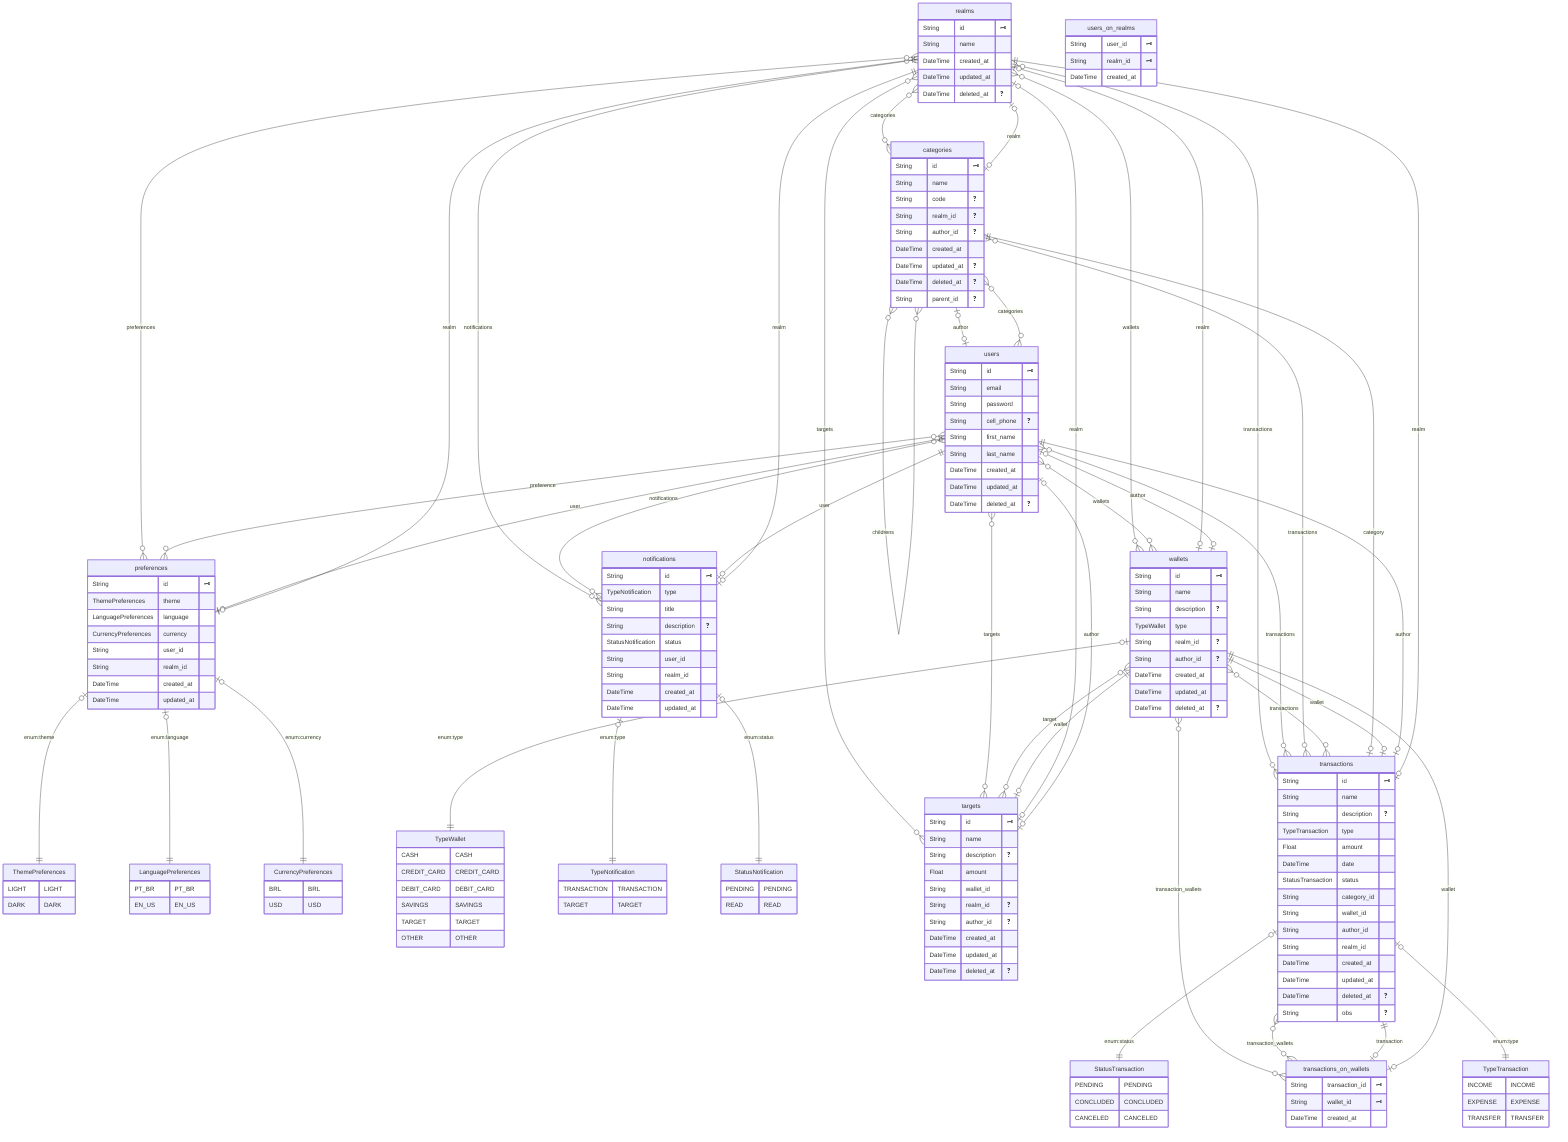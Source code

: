 erDiagram

        TypeTransaction {
            INCOME INCOME
EXPENSE EXPENSE
TRANSFER TRANSFER
        }
    


        ThemePreferences {
            LIGHT LIGHT
DARK DARK
        }
    


        LanguagePreferences {
            PT_BR PT_BR
EN_US EN_US
        }
    


        CurrencyPreferences {
            BRL BRL
USD USD
        }
    


        TypeWallet {
            CASH CASH
CREDIT_CARD CREDIT_CARD
DEBIT_CARD DEBIT_CARD
SAVINGS SAVINGS
TARGET TARGET
OTHER OTHER
        }
    


        TypeNotification {
            TRANSACTION TRANSACTION
TARGET TARGET
        }
    


        StatusNotification {
            PENDING PENDING
READ READ
        }
    


        StatusTransaction {
            PENDING PENDING
CONCLUDED CONCLUDED
CANCELED CANCELED
        }
    
  "realms" {
    String id "🗝️"
    String name 
    DateTime created_at 
    DateTime updated_at 
    DateTime deleted_at "❓"
    }
  

  "users" {
    String id "🗝️"
    String email 
    String password 
    String cell_phone "❓"
    String first_name 
    String last_name 
    DateTime created_at 
    DateTime updated_at 
    DateTime deleted_at "❓"
    }
  

  "users_on_realms" {
    String user_id "🗝️"
    String realm_id "🗝️"
    DateTime created_at 
    }
  

  "preferences" {
    String id "🗝️"
    ThemePreferences theme 
    LanguagePreferences language 
    CurrencyPreferences currency 
    String user_id 
    String realm_id 
    DateTime created_at 
    DateTime updated_at 
    }
  

  "categories" {
    String id "🗝️"
    String name 
    String code "❓"
    String realm_id "❓"
    String author_id "❓"
    DateTime created_at 
    DateTime updated_at "❓"
    DateTime deleted_at "❓"
    String parent_id "❓"
    }
  

  "wallets" {
    String id "🗝️"
    String name 
    String description "❓"
    TypeWallet type 
    String realm_id "❓"
    String author_id "❓"
    DateTime created_at 
    DateTime updated_at 
    DateTime deleted_at "❓"
    }
  

  "targets" {
    String id "🗝️"
    String name 
    String description "❓"
    Float amount 
    String wallet_id 
    String realm_id "❓"
    String author_id "❓"
    DateTime created_at 
    DateTime updated_at 
    DateTime deleted_at "❓"
    }
  

  "transactions" {
    String id "🗝️"
    String name 
    String description "❓"
    TypeTransaction type 
    Float amount 
    DateTime date 
    StatusTransaction status 
    String category_id 
    String wallet_id 
    String author_id 
    String realm_id 
    DateTime created_at 
    DateTime updated_at 
    DateTime deleted_at "❓"
    String obs "❓"
    }
  

  "transactions_on_wallets" {
    String transaction_id "🗝️"
    String wallet_id "🗝️"
    DateTime created_at 
    }
  

  "notifications" {
    String id "🗝️"
    TypeNotification type 
    String title 
    String description "❓"
    StatusNotification status 
    String user_id 
    String realm_id 
    DateTime created_at 
    DateTime updated_at 
    }
  
    "realms" o{--}o "categories" : "categories"
    "realms" o{--}o "wallets" : "wallets"
    "realms" o{--}o "targets" : "targets"
    "realms" o{--}o "transactions" : "transactions"
    "realms" o{--}o "notifications" : "notifications"
    "realms" o{--}o "preferences" : "preferences"
    "users" o{--}o "categories" : "categories"
    "users" o{--}o "wallets" : "wallets"
    "users" o{--}o "targets" : "targets"
    "users" o{--}o "transactions" : "transactions"
    "users" o{--}o "notifications" : "notifications"
    "users" o{--}o "preferences" : "preference"
    "preferences" o|--|| "ThemePreferences" : "enum:theme"
    "preferences" o|--|| "LanguagePreferences" : "enum:language"
    "preferences" o|--|| "CurrencyPreferences" : "enum:currency"
    "preferences" o|--|| "users" : "user"
    "preferences" o|--|| "realms" : "realm"
    "categories" o|--|o "realms" : "realm"
    "categories" o|--|o "users" : "author"
    "categories" o|--|o "categories" : "parent"
    "categories" o{--}o "categories" : "childrens"
    "categories" o{--}o "transactions" : "transactions"
    "wallets" o|--|| "TypeWallet" : "enum:type"
    "wallets" o|--|o "realms" : "realm"
    "wallets" o|--|o "users" : "author"
    "wallets" o{--}o "targets" : "target"
    "wallets" o{--}o "transactions" : "transactions"
    "wallets" o{--}o "transactions_on_wallets" : "transaction_wallets"
    "targets" o|--|| "wallets" : "wallet"
    "targets" o|--|o "realms" : "realm"
    "targets" o|--|o "users" : "author"
    "transactions" o|--|| "TypeTransaction" : "enum:type"
    "transactions" o|--|| "StatusTransaction" : "enum:status"
    "transactions" o|--|| "categories" : "category"
    "transactions" o|--|| "wallets" : "wallet"
    "transactions" o|--|| "users" : "author"
    "transactions" o|--|| "realms" : "realm"
    "transactions" o{--}o "transactions_on_wallets" : "transaction_wallets"
    "transactions_on_wallets" o|--|| "transactions" : "transaction"
    "transactions_on_wallets" o|--|| "wallets" : "wallet"
    "notifications" o|--|| "TypeNotification" : "enum:type"
    "notifications" o|--|| "StatusNotification" : "enum:status"
    "notifications" o|--|| "users" : "user"
    "notifications" o|--|| "realms" : "realm"